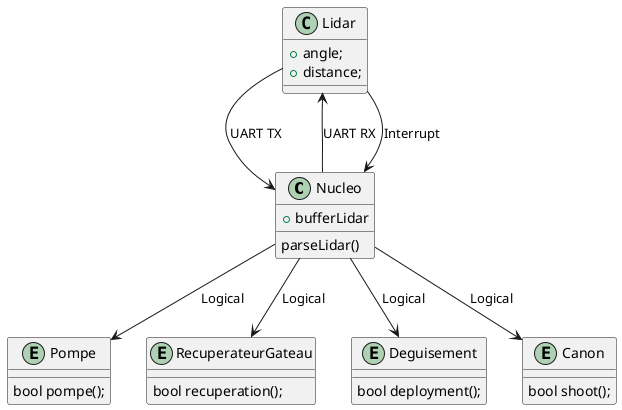 @startuml
'https://plantuml.com/fr/class-diagram

'--------------------------------------------------------
'Instance


class Nucleo{
    + bufferLidar
    parseLidar()
}

class Lidar{
    + angle;
    + distance;
}

Entity Pompe{
    bool pompe();
}

Entity RecuperateurGateau{
    bool recuperation();
}

Entity Deguisement{
    bool deployment();
}

Entity Canon{
    bool shoot();
}


'--------------------------------------------------------
'Connectique

Nucleo --> Pompe : Logical
Nucleo --> Deguisement : Logical
Nucleo --> Canon : Logical
Nucleo --> RecuperateurGateau : Logical

Lidar --> Nucleo : UART TX
Lidar <-- Nucleo : UART RX
Lidar --> Nucleo : Interrupt
@enduml

